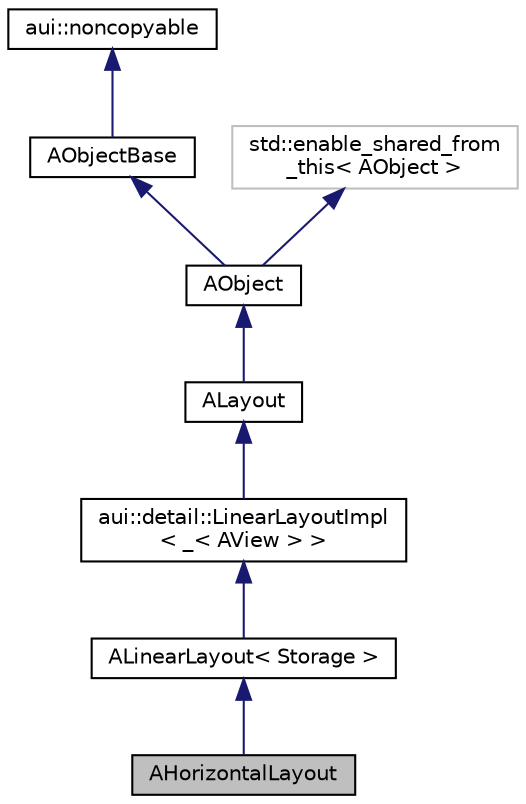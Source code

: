 digraph "AHorizontalLayout"
{
 // LATEX_PDF_SIZE
  edge [fontname="Helvetica",fontsize="10",labelfontname="Helvetica",labelfontsize="10"];
  node [fontname="Helvetica",fontsize="10",shape=record];
  Node1 [label="AHorizontalLayout",height=0.2,width=0.4,color="black", fillcolor="grey75", style="filled", fontcolor="black",tooltip="Places views in a row."];
  Node2 -> Node1 [dir="back",color="midnightblue",fontsize="10",style="solid",fontname="Helvetica"];
  Node2 [label="ALinearLayout\< Storage \>",height=0.2,width=0.4,color="black", fillcolor="white", style="filled",URL="$classALinearLayout.html",tooltip="Implements addView/removeView/getAllViews and protected mViews field for Vertical,..."];
  Node3 -> Node2 [dir="back",color="midnightblue",fontsize="10",style="solid",fontname="Helvetica"];
  Node3 [label="aui::detail::LinearLayoutImpl\l\< _\< AView \> \>",height=0.2,width=0.4,color="black", fillcolor="white", style="filled",URL="$classaui_1_1detail_1_1LinearLayoutImpl.html",tooltip=" "];
  Node4 -> Node3 [dir="back",color="midnightblue",fontsize="10",style="solid",fontname="Helvetica"];
  Node4 [label="ALayout",height=0.2,width=0.4,color="black", fillcolor="white", style="filled",URL="$classALayout.html",tooltip="Base class for all layout managers."];
  Node5 -> Node4 [dir="back",color="midnightblue",fontsize="10",style="solid",fontname="Helvetica"];
  Node5 [label="AObject",height=0.2,width=0.4,color="black", fillcolor="white", style="filled",URL="$classAObject.html",tooltip="A base object class."];
  Node6 -> Node5 [dir="back",color="midnightblue",fontsize="10",style="solid",fontname="Helvetica"];
  Node6 [label="AObjectBase",height=0.2,width=0.4,color="black", fillcolor="white", style="filled",URL="$classAObjectBase.html",tooltip=" "];
  Node7 -> Node6 [dir="back",color="midnightblue",fontsize="10",style="solid",fontname="Helvetica"];
  Node7 [label="aui::noncopyable",height=0.2,width=0.4,color="black", fillcolor="white", style="filled",URL="$structaui_1_1noncopyable.html",tooltip="Forbids copy of your class."];
  Node8 -> Node5 [dir="back",color="midnightblue",fontsize="10",style="solid",fontname="Helvetica"];
  Node8 [label="std::enable_shared_from\l_this\< AObject \>",height=0.2,width=0.4,color="grey75", fillcolor="white", style="filled",tooltip=" "];
}
